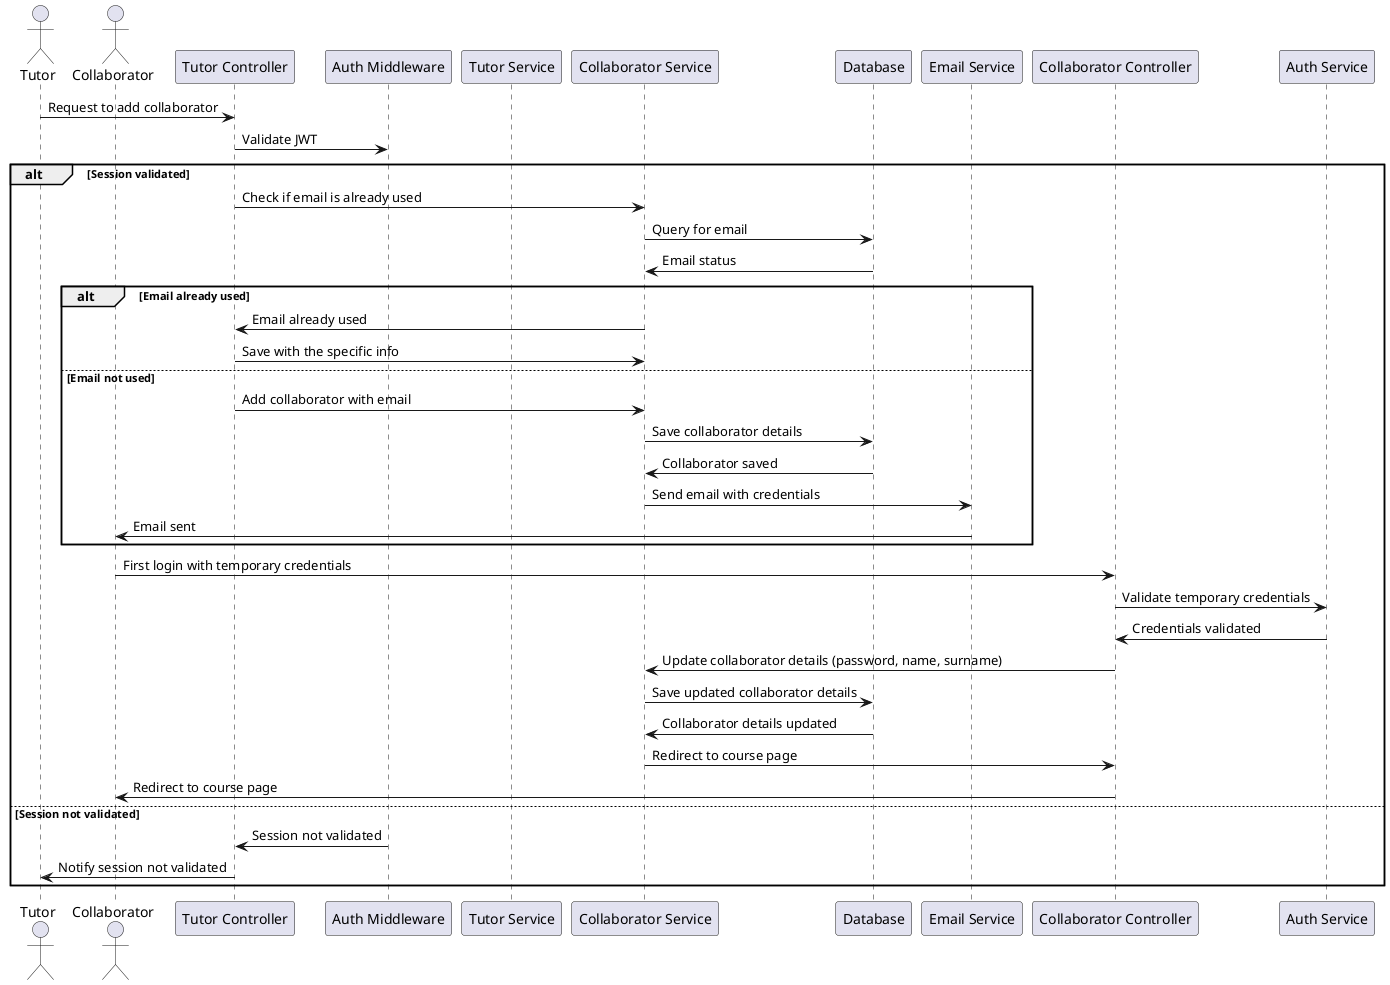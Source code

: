@startuml "Sequence onboarding"
actor Tutor
actor Collaborator
participant "Tutor Controller" as TutorController
participant "Auth Middleware" as AuthMiddleware
participant "Tutor Service" as TutorService
participant "Collaborator Service" as CollaboratorService
participant "Database" as Database
participant "Email Service" as EmailService
participant "Collaborator Controller" as CollaboratorController
participant "Auth Service" as AuthService

Tutor -> TutorController: Request to add collaborator
TutorController -> AuthMiddleware: Validate JWT
alt Session validated
    TutorController -> CollaboratorService: Check if email is already used
    CollaboratorService -> Database: Query for email
    Database -> CollaboratorService: Email status
    alt Email already used
        CollaboratorService -> TutorController: Email already used
        TutorController -> CollaboratorService: Save with the specific info
    else Email not used
        TutorController -> CollaboratorService: Add collaborator with email
        CollaboratorService -> Database: Save collaborator details
        Database -> CollaboratorService: Collaborator saved
        CollaboratorService -> EmailService: Send email with credentials
        EmailService -> Collaborator: Email sent
    end
    Collaborator -> CollaboratorController: First login with temporary credentials
    CollaboratorController -> AuthService: Validate temporary credentials
    AuthService -> CollaboratorController: Credentials validated
    CollaboratorController -> CollaboratorService: Update collaborator details (password, name, surname)
    CollaboratorService -> Database: Save updated collaborator details
    Database -> CollaboratorService: Collaborator details updated
    CollaboratorService -> CollaboratorController: Redirect to course page
    CollaboratorController -> Collaborator: Redirect to course page
else Session not validated
    AuthMiddleware -> TutorController: Session not validated
    TutorController -> Tutor: Notify session not validated
end

@enduml
